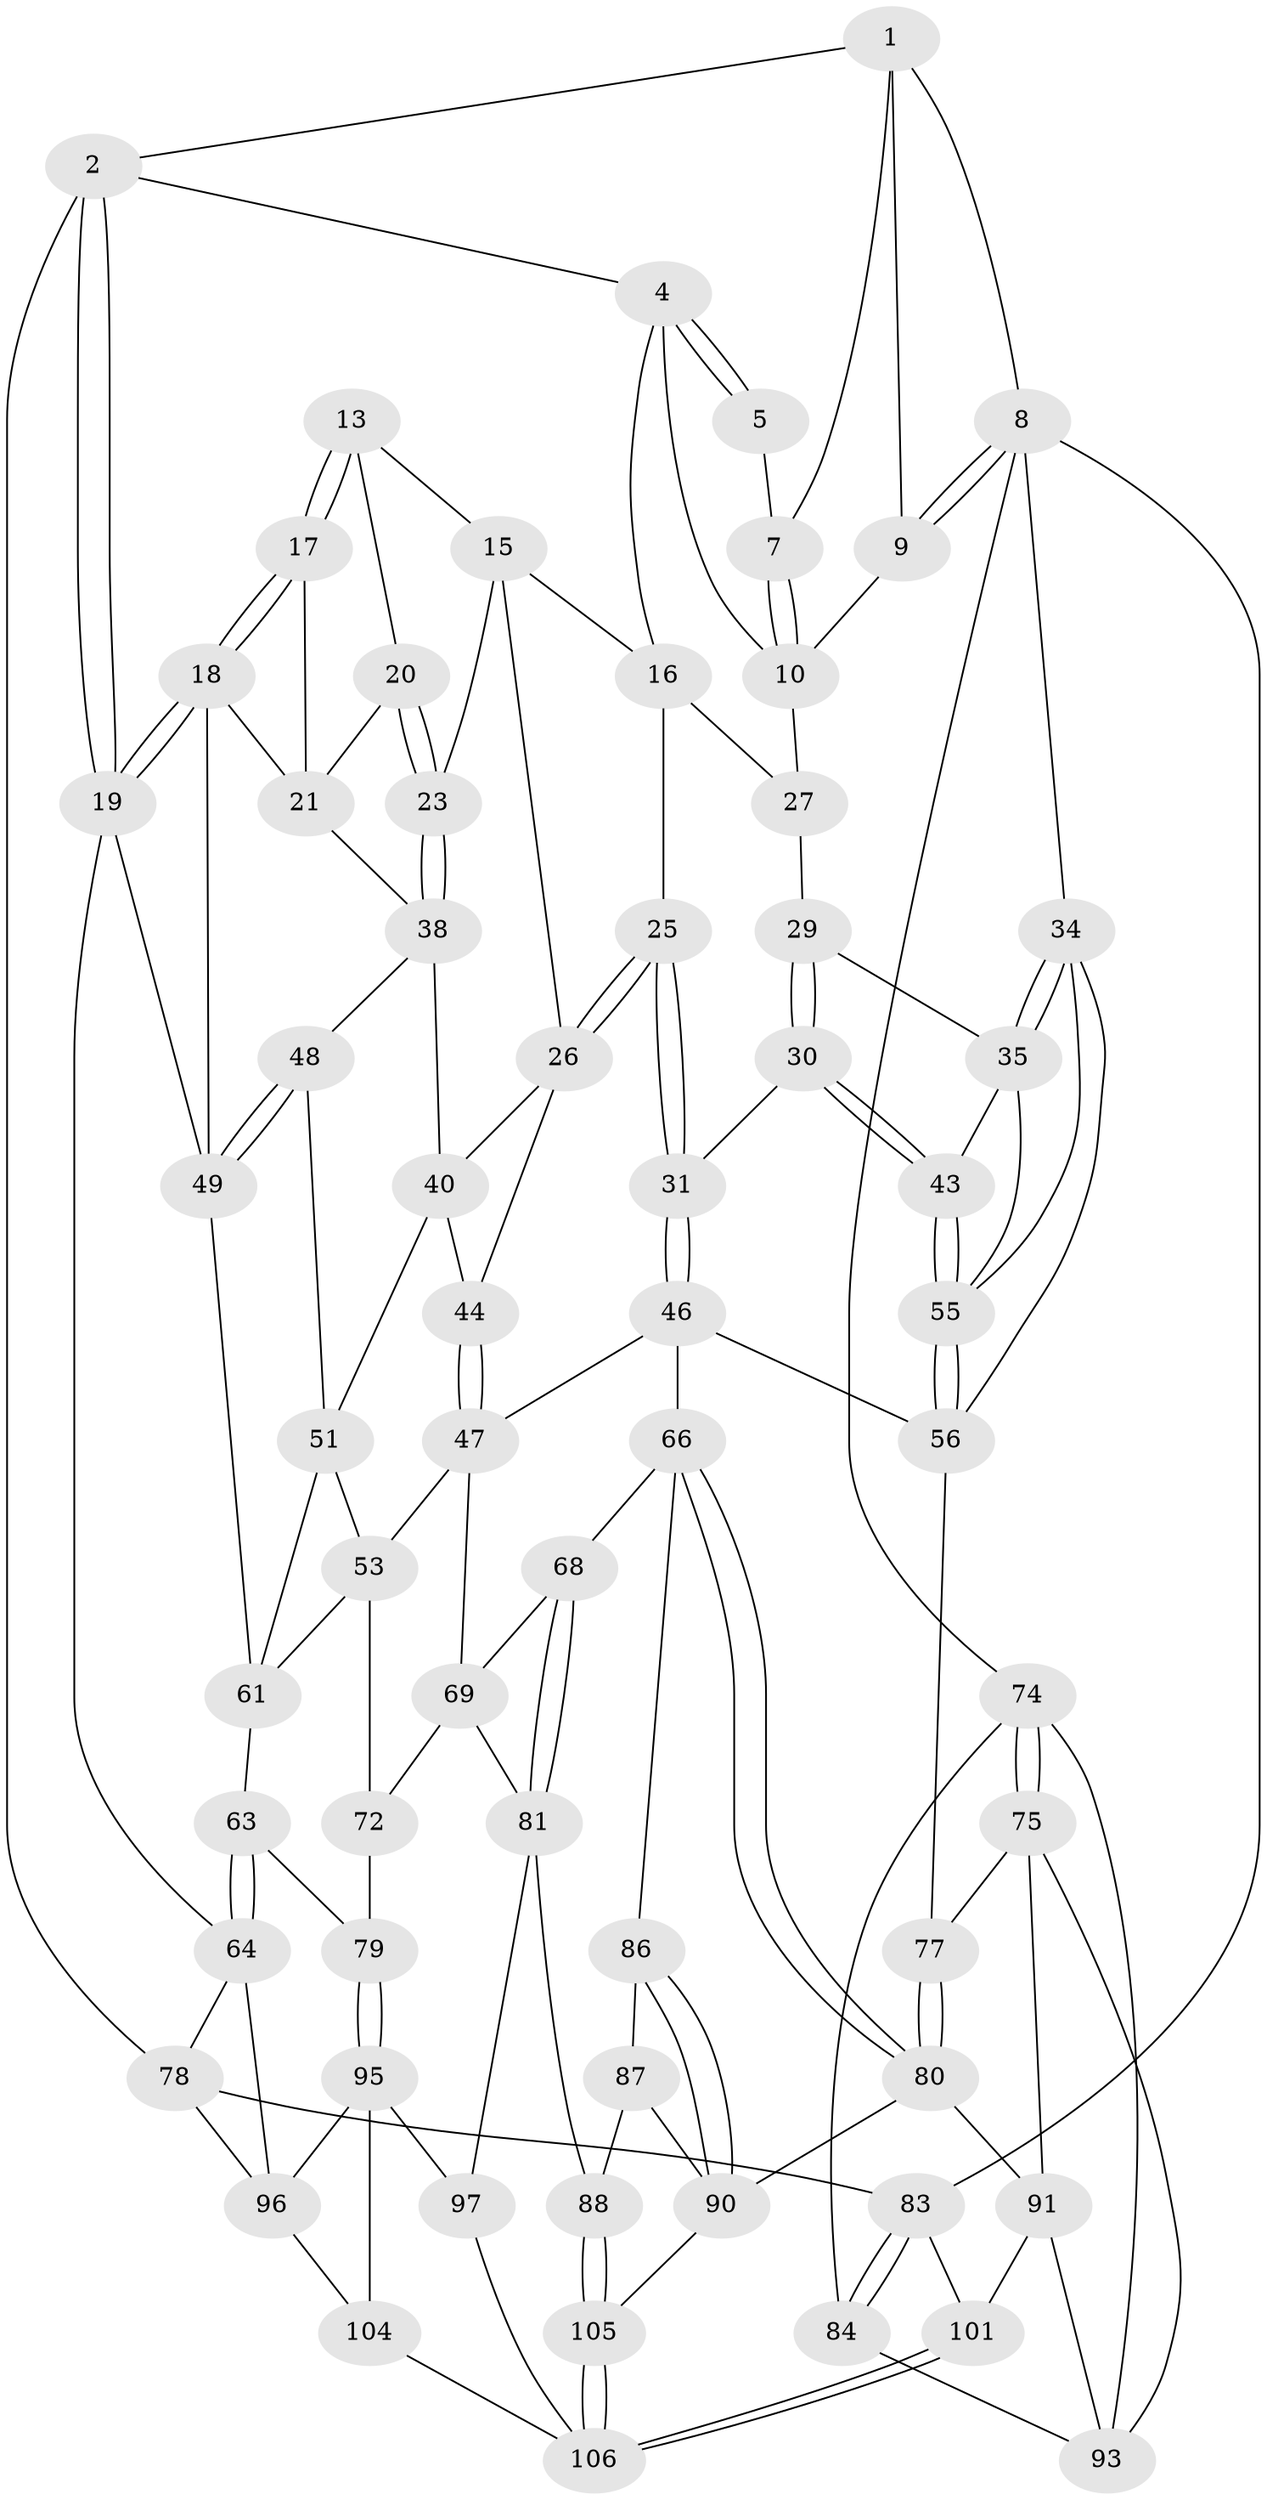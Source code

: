 // original degree distribution, {3: 0.028037383177570093, 6: 0.22429906542056074, 4: 0.2336448598130841, 5: 0.514018691588785}
// Generated by graph-tools (version 1.1) at 2025/11/02/27/25 16:11:54]
// undirected, 66 vertices, 148 edges
graph export_dot {
graph [start="1"]
  node [color=gray90,style=filled];
  1 [pos="+1+0",super="+6"];
  2 [pos="+0+0",super="+3"];
  4 [pos="+0.5691118371192542+0",super="+11"];
  5 [pos="+0.8036975626900088+0"];
  7 [pos="+0.8839444031491747+0.04786886777429716"];
  8 [pos="+1+0.35185903000929053",super="+33"];
  9 [pos="+1+0.2679186378831712"];
  10 [pos="+0.8298433229924069+0.1464140228290797",super="+12"];
  13 [pos="+0.17597517676508045+0",super="+14"];
  15 [pos="+0.27270132873663466+0.16101335861729915",super="+22"];
  16 [pos="+0.5717272223732889+0.003006211108393603",super="+24"];
  17 [pos="+0.03038367373134062+0.2089015841471657"];
  18 [pos="+0+0.22430028888545464",super="+37"];
  19 [pos="+0+0.21609749893845268",super="+58"];
  20 [pos="+0.11950374708123379+0.21420714406856423"];
  21 [pos="+0.07053291860306744+0.22544293136298518",super="+36"];
  23 [pos="+0.21161858105029469+0.2579401781807484"];
  25 [pos="+0.5026602098502804+0.22798953732168592"];
  26 [pos="+0.3593313313633523+0.2608891600740914",super="+39"];
  27 [pos="+0.7915516149715643+0.2080134986087665",super="+28"];
  29 [pos="+0.7021996295278554+0.2456159731228776",super="+32"];
  30 [pos="+0.5594473098546063+0.3391380672364532"];
  31 [pos="+0.5563400743231885+0.33767012074510794"];
  34 [pos="+0.8683448095653128+0.4569193034820844",super="+60"];
  35 [pos="+0.751443191528567+0.3757764222784833",super="+42"];
  38 [pos="+0.20234642354837803+0.2870245093921379",super="+41"];
  40 [pos="+0.3255555473903605+0.32100330992860976",super="+45"];
  43 [pos="+0.5733959052493818+0.34796613051733244"];
  44 [pos="+0.3792444281693278+0.414722103756464"];
  46 [pos="+0.43952152598960953+0.48569785224386924",super="+57"];
  47 [pos="+0.4309317532208081+0.486281603617541",super="+52"];
  48 [pos="+0.22079090195223433+0.42330006734486725"];
  49 [pos="+0.12152159387708117+0.43955354308156436",super="+50"];
  51 [pos="+0.25964495412040495+0.43974377163792094",super="+54"];
  53 [pos="+0.32512876776180466+0.5278201500749523",super="+70"];
  55 [pos="+0.6154222570866285+0.5477027534628169",super="+59"];
  56 [pos="+0.6153194357470498+0.5478708667449087",super="+73"];
  61 [pos="+0.23420894444788917+0.5467506931082703",super="+62"];
  63 [pos="+0.08052261388672245+0.5602965095024655"];
  64 [pos="+0+0.6370499392098825",super="+65"];
  66 [pos="+0.5387630368593785+0.6591555367568009",super="+67"];
  68 [pos="+0.44913501332607436+0.6736121269260394"];
  69 [pos="+0.3840137302973625+0.6651149718845183",super="+71"];
  72 [pos="+0.244826212965924+0.7060760274743431"];
  74 [pos="+1+0.5394488910059988",super="+85"];
  75 [pos="+0.8736042061201158+0.6995901937232848",super="+76"];
  77 [pos="+0.7570307045410211+0.678222233821198"];
  78 [pos="+0+1"];
  79 [pos="+0.22119475346088546+0.7095126832220325"];
  80 [pos="+0.6762148661157046+0.7353210181998283",super="+89"];
  81 [pos="+0.38873484972569217+0.823278706571714",super="+82"];
  83 [pos="+1+1",super="+100"];
  84 [pos="+1+1",super="+99"];
  86 [pos="+0.5042085918502476+0.7536996154113268"];
  87 [pos="+0.47512099690122994+0.8025374915749285"];
  88 [pos="+0.3921059308988186+0.823370031502937"];
  90 [pos="+0.6291522827883838+0.8550694227049052",super="+102"];
  91 [pos="+0.8478919303136472+0.8038367411671232",super="+92"];
  93 [pos="+0.9262339244502706+0.7742897523005072",super="+94"];
  95 [pos="+0.1632153610706058+0.7957828163355616",super="+98"];
  96 [pos="+0.08276831479269905+0.7843608787692187",super="+103"];
  97 [pos="+0.3327160087606037+0.8852912908167444"];
  101 [pos="+0.7976307006092408+1"];
  104 [pos="+0.012844747886653815+1"];
  105 [pos="+0.6102144305198453+1"];
  106 [pos="+0.6203717116719145+1",super="+107"];
  1 -- 2;
  1 -- 8;
  1 -- 9;
  1 -- 7;
  2 -- 19;
  2 -- 19;
  2 -- 78;
  2 -- 4;
  4 -- 5;
  4 -- 5;
  4 -- 16;
  4 -- 10;
  5 -- 7;
  7 -- 10;
  7 -- 10;
  8 -- 9;
  8 -- 9;
  8 -- 83;
  8 -- 34;
  8 -- 74;
  9 -- 10;
  10 -- 27;
  13 -- 17;
  13 -- 17;
  13 -- 20;
  13 -- 15;
  15 -- 16;
  15 -- 26;
  15 -- 23;
  16 -- 25;
  16 -- 27;
  17 -- 18;
  17 -- 18;
  17 -- 21;
  18 -- 19;
  18 -- 19;
  18 -- 49;
  18 -- 21;
  19 -- 64;
  19 -- 49;
  20 -- 21;
  20 -- 23;
  20 -- 23;
  21 -- 38;
  23 -- 38;
  23 -- 38;
  25 -- 26;
  25 -- 26;
  25 -- 31;
  25 -- 31;
  26 -- 40;
  26 -- 44;
  27 -- 29 [weight=2];
  29 -- 30;
  29 -- 30;
  29 -- 35;
  30 -- 31;
  30 -- 43;
  30 -- 43;
  31 -- 46;
  31 -- 46;
  34 -- 35;
  34 -- 35;
  34 -- 56;
  34 -- 55;
  35 -- 43;
  35 -- 55;
  38 -- 40;
  38 -- 48;
  40 -- 51;
  40 -- 44;
  43 -- 55;
  43 -- 55;
  44 -- 47;
  44 -- 47;
  46 -- 47;
  46 -- 56;
  46 -- 66;
  47 -- 53;
  47 -- 69;
  48 -- 49;
  48 -- 49;
  48 -- 51;
  49 -- 61;
  51 -- 61;
  51 -- 53;
  53 -- 72;
  53 -- 61;
  55 -- 56;
  55 -- 56;
  56 -- 77;
  61 -- 63;
  63 -- 64;
  63 -- 64;
  63 -- 79;
  64 -- 96;
  64 -- 78;
  66 -- 80;
  66 -- 80;
  66 -- 68;
  66 -- 86;
  68 -- 69;
  68 -- 81;
  68 -- 81;
  69 -- 72;
  69 -- 81;
  72 -- 79;
  74 -- 75;
  74 -- 75;
  74 -- 84;
  74 -- 93;
  75 -- 93;
  75 -- 91;
  75 -- 77;
  77 -- 80;
  77 -- 80;
  78 -- 83;
  78 -- 96;
  79 -- 95;
  79 -- 95;
  80 -- 90;
  80 -- 91;
  81 -- 88;
  81 -- 97;
  83 -- 84 [weight=2];
  83 -- 84;
  83 -- 101;
  84 -- 93;
  86 -- 87;
  86 -- 90;
  86 -- 90;
  87 -- 88;
  87 -- 90;
  88 -- 105;
  88 -- 105;
  90 -- 105;
  91 -- 101;
  91 -- 93;
  95 -- 96;
  95 -- 104;
  95 -- 97;
  96 -- 104;
  97 -- 106;
  101 -- 106;
  101 -- 106;
  104 -- 106;
  105 -- 106;
  105 -- 106;
}
